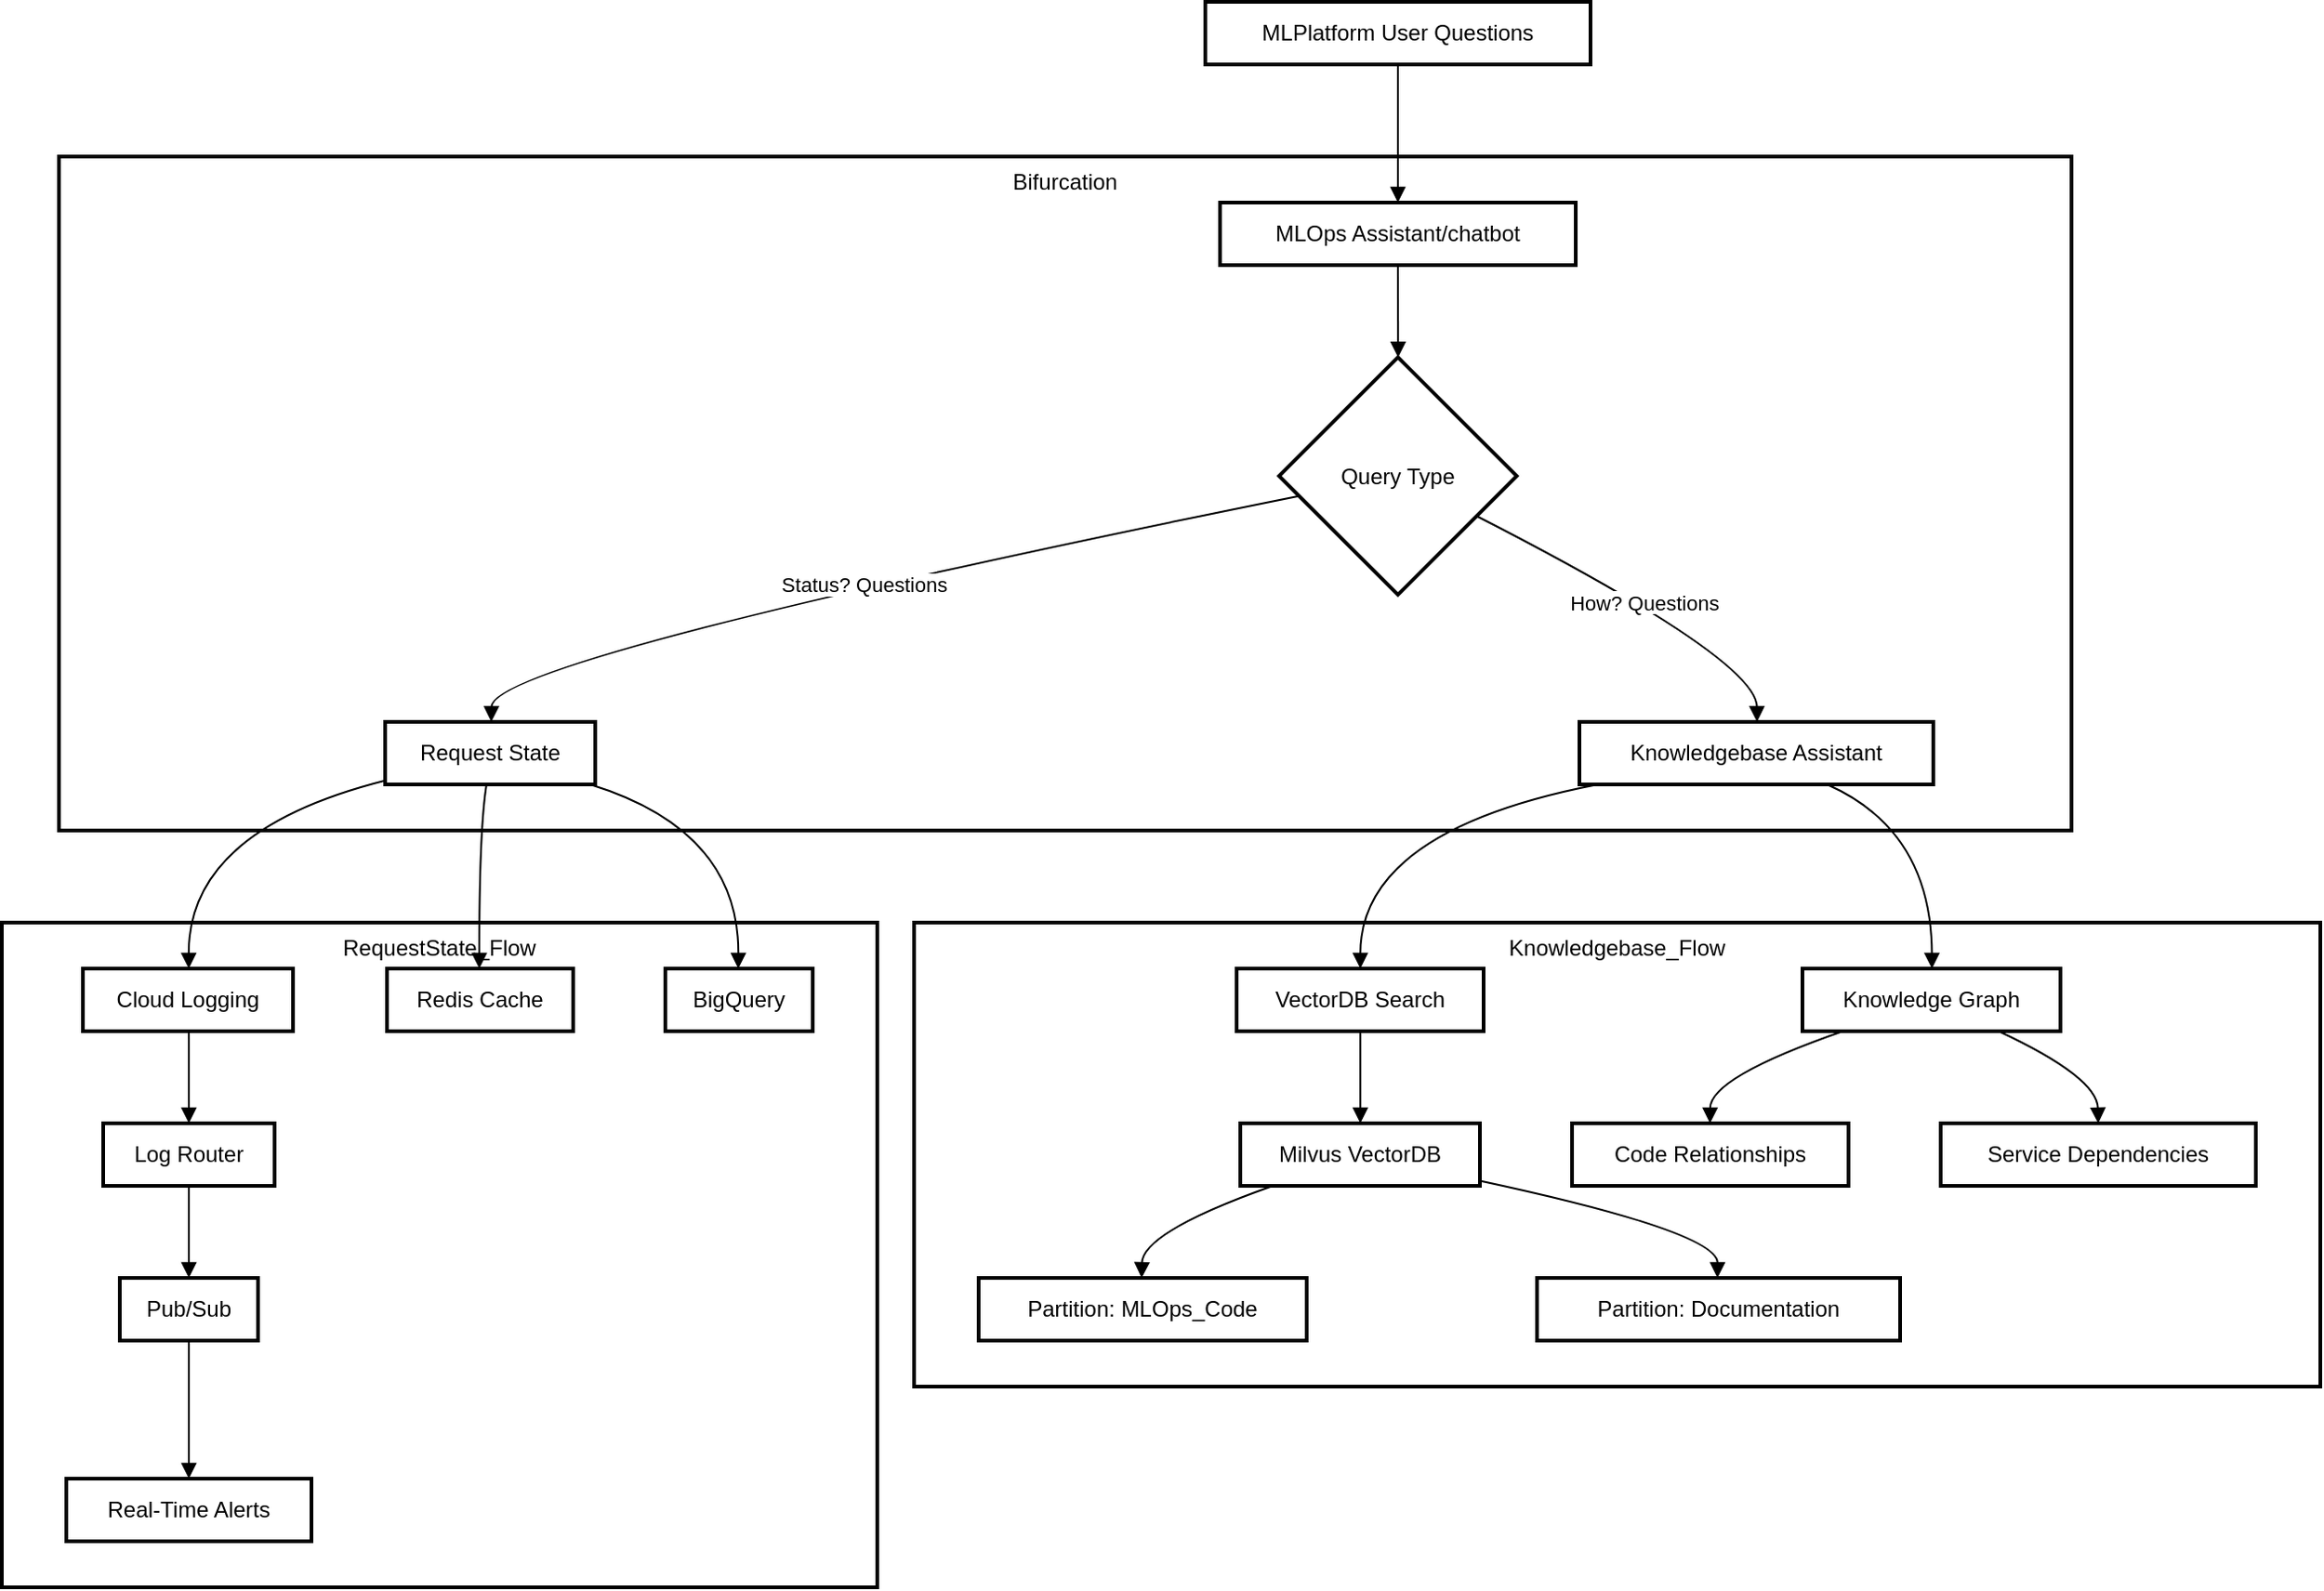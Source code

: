 <mxfile version="21.6.8" type="device">
  <diagram name="Page-1" id="baFfhMriAgWYs-Ue_QEE">
    <mxGraphModel dx="1656" dy="818" grid="1" gridSize="10" guides="1" tooltips="1" connect="1" arrows="1" fold="1" page="1" pageScale="1" pageWidth="850" pageHeight="1100" math="0" shadow="0">
      <root>
        <mxCell id="0" />
        <mxCell id="1" parent="0" />
        <mxCell id="qeofWkXyxUxeW2VtgWyz-1" value="RequestState_Flow" style="whiteSpace=wrap;strokeWidth=2;verticalAlign=top;" vertex="1" parent="1">
          <mxGeometry x="20" y="520" width="475" height="361" as="geometry" />
        </mxCell>
        <mxCell id="qeofWkXyxUxeW2VtgWyz-2" value="Cloud Logging" style="whiteSpace=wrap;strokeWidth=2;" vertex="1" parent="1">
          <mxGeometry x="64" y="545" width="114" height="34" as="geometry" />
        </mxCell>
        <mxCell id="qeofWkXyxUxeW2VtgWyz-3" value="Redis Cache" style="whiteSpace=wrap;strokeWidth=2;" vertex="1" parent="1">
          <mxGeometry x="229" y="545" width="101" height="34" as="geometry" />
        </mxCell>
        <mxCell id="qeofWkXyxUxeW2VtgWyz-4" value="BigQuery" style="whiteSpace=wrap;strokeWidth=2;" vertex="1" parent="1">
          <mxGeometry x="380" y="545" width="80" height="34" as="geometry" />
        </mxCell>
        <mxCell id="qeofWkXyxUxeW2VtgWyz-5" value="Log Router" style="whiteSpace=wrap;strokeWidth=2;" vertex="1" parent="1">
          <mxGeometry x="75" y="629" width="93" height="34" as="geometry" />
        </mxCell>
        <mxCell id="qeofWkXyxUxeW2VtgWyz-6" value="Pub/Sub" style="whiteSpace=wrap;strokeWidth=2;" vertex="1" parent="1">
          <mxGeometry x="84" y="713" width="75" height="34" as="geometry" />
        </mxCell>
        <mxCell id="qeofWkXyxUxeW2VtgWyz-7" value="Real-Time Alerts" style="whiteSpace=wrap;strokeWidth=2;" vertex="1" parent="1">
          <mxGeometry x="55" y="822" width="133" height="34" as="geometry" />
        </mxCell>
        <mxCell id="qeofWkXyxUxeW2VtgWyz-8" value="Knowledgebase_Flow" style="whiteSpace=wrap;strokeWidth=2;verticalAlign=top;" vertex="1" parent="1">
          <mxGeometry x="515" y="520" width="763" height="252" as="geometry" />
        </mxCell>
        <mxCell id="qeofWkXyxUxeW2VtgWyz-9" value="VectorDB Search" style="whiteSpace=wrap;strokeWidth=2;" vertex="1" parent="1">
          <mxGeometry x="690" y="545" width="134" height="34" as="geometry" />
        </mxCell>
        <mxCell id="qeofWkXyxUxeW2VtgWyz-10" value="Knowledge Graph" style="whiteSpace=wrap;strokeWidth=2;" vertex="1" parent="1">
          <mxGeometry x="997" y="545" width="140" height="34" as="geometry" />
        </mxCell>
        <mxCell id="qeofWkXyxUxeW2VtgWyz-11" value="Milvus VectorDB" style="whiteSpace=wrap;strokeWidth=2;" vertex="1" parent="1">
          <mxGeometry x="692" y="629" width="130" height="34" as="geometry" />
        </mxCell>
        <mxCell id="qeofWkXyxUxeW2VtgWyz-12" value="Partition: MLOps_Code" style="whiteSpace=wrap;strokeWidth=2;" vertex="1" parent="1">
          <mxGeometry x="550" y="713" width="178" height="34" as="geometry" />
        </mxCell>
        <mxCell id="qeofWkXyxUxeW2VtgWyz-13" value="Partition: Documentation" style="whiteSpace=wrap;strokeWidth=2;" vertex="1" parent="1">
          <mxGeometry x="853" y="713" width="197" height="34" as="geometry" />
        </mxCell>
        <mxCell id="qeofWkXyxUxeW2VtgWyz-14" value="Code Relationships" style="whiteSpace=wrap;strokeWidth=2;" vertex="1" parent="1">
          <mxGeometry x="872" y="629" width="150" height="34" as="geometry" />
        </mxCell>
        <mxCell id="qeofWkXyxUxeW2VtgWyz-15" value="Service Dependencies" style="whiteSpace=wrap;strokeWidth=2;" vertex="1" parent="1">
          <mxGeometry x="1072" y="629" width="171" height="34" as="geometry" />
        </mxCell>
        <mxCell id="qeofWkXyxUxeW2VtgWyz-16" value="Bifurcation" style="whiteSpace=wrap;strokeWidth=2;verticalAlign=top;" vertex="1" parent="1">
          <mxGeometry x="51" y="104" width="1092" height="366" as="geometry" />
        </mxCell>
        <mxCell id="qeofWkXyxUxeW2VtgWyz-17" value="Query Type" style="rhombus;strokeWidth=2;whiteSpace=wrap;" vertex="1" parent="1">
          <mxGeometry x="713" y="213" width="129" height="129" as="geometry" />
        </mxCell>
        <mxCell id="qeofWkXyxUxeW2VtgWyz-18" value="MLOps Assistant/chatbot" style="whiteSpace=wrap;strokeWidth=2;" vertex="1" parent="1">
          <mxGeometry x="681" y="129" width="193" height="34" as="geometry" />
        </mxCell>
        <mxCell id="qeofWkXyxUxeW2VtgWyz-19" value="Knowledgebase Assistant" style="whiteSpace=wrap;strokeWidth=2;" vertex="1" parent="1">
          <mxGeometry x="876" y="411" width="192" height="34" as="geometry" />
        </mxCell>
        <mxCell id="qeofWkXyxUxeW2VtgWyz-20" value="Request State" style="whiteSpace=wrap;strokeWidth=2;" vertex="1" parent="1">
          <mxGeometry x="228" y="411" width="114" height="34" as="geometry" />
        </mxCell>
        <mxCell id="qeofWkXyxUxeW2VtgWyz-21" value="MLPlatform User Questions" style="whiteSpace=wrap;strokeWidth=2;" vertex="1" parent="1">
          <mxGeometry x="673" y="20" width="209" height="34" as="geometry" />
        </mxCell>
        <mxCell id="qeofWkXyxUxeW2VtgWyz-22" value="" style="curved=1;startArrow=none;endArrow=block;exitX=0.5;exitY=1;entryX=0.5;entryY=0;rounded=0;" edge="1" parent="1" source="qeofWkXyxUxeW2VtgWyz-21" target="qeofWkXyxUxeW2VtgWyz-18">
          <mxGeometry relative="1" as="geometry">
            <Array as="points" />
          </mxGeometry>
        </mxCell>
        <mxCell id="qeofWkXyxUxeW2VtgWyz-23" value="" style="curved=1;startArrow=none;endArrow=block;exitX=0.5;exitY=1;entryX=0.501;entryY=0;rounded=0;" edge="1" parent="1" source="qeofWkXyxUxeW2VtgWyz-18" target="qeofWkXyxUxeW2VtgWyz-17">
          <mxGeometry relative="1" as="geometry">
            <Array as="points" />
          </mxGeometry>
        </mxCell>
        <mxCell id="qeofWkXyxUxeW2VtgWyz-24" value="How? Questions" style="curved=1;startArrow=none;endArrow=block;exitX=1.001;exitY=0.755;entryX=0.502;entryY=0.005;rounded=0;" edge="1" parent="1" source="qeofWkXyxUxeW2VtgWyz-17" target="qeofWkXyxUxeW2VtgWyz-19">
          <mxGeometry relative="1" as="geometry">
            <Array as="points">
              <mxPoint x="972" y="377" />
            </Array>
          </mxGeometry>
        </mxCell>
        <mxCell id="qeofWkXyxUxeW2VtgWyz-25" value="Status? Questions" style="curved=1;startArrow=none;endArrow=block;exitX=0;exitY=0.601;entryX=0.505;entryY=0.005;rounded=0;" edge="1" parent="1" source="qeofWkXyxUxeW2VtgWyz-17" target="qeofWkXyxUxeW2VtgWyz-20">
          <mxGeometry relative="1" as="geometry">
            <Array as="points">
              <mxPoint x="286" y="377" />
            </Array>
          </mxGeometry>
        </mxCell>
        <mxCell id="qeofWkXyxUxeW2VtgWyz-26" value="" style="curved=1;startArrow=none;endArrow=block;exitX=0.048;exitY=1.005;entryX=0.501;entryY=0.005;rounded=0;" edge="1" parent="1" source="qeofWkXyxUxeW2VtgWyz-19" target="qeofWkXyxUxeW2VtgWyz-9">
          <mxGeometry relative="1" as="geometry">
            <Array as="points">
              <mxPoint x="757" y="470" />
            </Array>
          </mxGeometry>
        </mxCell>
        <mxCell id="qeofWkXyxUxeW2VtgWyz-27" value="" style="curved=1;startArrow=none;endArrow=block;exitX=0.702;exitY=1.005;entryX=0.502;entryY=0.005;rounded=0;" edge="1" parent="1" source="qeofWkXyxUxeW2VtgWyz-19" target="qeofWkXyxUxeW2VtgWyz-10">
          <mxGeometry relative="1" as="geometry">
            <Array as="points">
              <mxPoint x="1067" y="470" />
            </Array>
          </mxGeometry>
        </mxCell>
        <mxCell id="qeofWkXyxUxeW2VtgWyz-28" value="" style="curved=1;startArrow=none;endArrow=block;exitX=0.501;exitY=1.005;entryX=0.501;entryY=0.005;rounded=0;" edge="1" parent="1" source="qeofWkXyxUxeW2VtgWyz-9" target="qeofWkXyxUxeW2VtgWyz-11">
          <mxGeometry relative="1" as="geometry">
            <Array as="points" />
          </mxGeometry>
        </mxCell>
        <mxCell id="qeofWkXyxUxeW2VtgWyz-29" value="" style="curved=1;startArrow=none;endArrow=block;exitX=0.132;exitY=1.005;entryX=0.497;entryY=0.005;rounded=0;" edge="1" parent="1" source="qeofWkXyxUxeW2VtgWyz-11" target="qeofWkXyxUxeW2VtgWyz-12">
          <mxGeometry relative="1" as="geometry">
            <Array as="points">
              <mxPoint x="639" y="688" />
            </Array>
          </mxGeometry>
        </mxCell>
        <mxCell id="qeofWkXyxUxeW2VtgWyz-30" value="" style="curved=1;startArrow=none;endArrow=block;exitX=0.999;exitY=0.918;entryX=0.497;entryY=0.005;rounded=0;" edge="1" parent="1" source="qeofWkXyxUxeW2VtgWyz-11" target="qeofWkXyxUxeW2VtgWyz-13">
          <mxGeometry relative="1" as="geometry">
            <Array as="points">
              <mxPoint x="951" y="688" />
            </Array>
          </mxGeometry>
        </mxCell>
        <mxCell id="qeofWkXyxUxeW2VtgWyz-31" value="" style="curved=1;startArrow=none;endArrow=block;exitX=0.154;exitY=1.005;entryX=0.499;entryY=0.005;rounded=0;" edge="1" parent="1" source="qeofWkXyxUxeW2VtgWyz-10" target="qeofWkXyxUxeW2VtgWyz-14">
          <mxGeometry relative="1" as="geometry">
            <Array as="points">
              <mxPoint x="947" y="604" />
            </Array>
          </mxGeometry>
        </mxCell>
        <mxCell id="qeofWkXyxUxeW2VtgWyz-32" value="" style="curved=1;startArrow=none;endArrow=block;exitX=0.763;exitY=1.005;entryX=0.5;entryY=0.005;rounded=0;" edge="1" parent="1" source="qeofWkXyxUxeW2VtgWyz-10" target="qeofWkXyxUxeW2VtgWyz-15">
          <mxGeometry relative="1" as="geometry">
            <Array as="points">
              <mxPoint x="1157" y="604" />
            </Array>
          </mxGeometry>
        </mxCell>
        <mxCell id="qeofWkXyxUxeW2VtgWyz-33" value="" style="curved=1;startArrow=none;endArrow=block;exitX=0.004;exitY=0.935;entryX=0.504;entryY=0.005;rounded=0;" edge="1" parent="1" source="qeofWkXyxUxeW2VtgWyz-20" target="qeofWkXyxUxeW2VtgWyz-2">
          <mxGeometry relative="1" as="geometry">
            <Array as="points">
              <mxPoint x="121" y="470" />
            </Array>
          </mxGeometry>
        </mxCell>
        <mxCell id="qeofWkXyxUxeW2VtgWyz-34" value="" style="curved=1;startArrow=none;endArrow=block;exitX=0.482;exitY=1.005;entryX=0.496;entryY=0.005;rounded=0;" edge="1" parent="1" source="qeofWkXyxUxeW2VtgWyz-20" target="qeofWkXyxUxeW2VtgWyz-3">
          <mxGeometry relative="1" as="geometry">
            <Array as="points">
              <mxPoint x="279" y="470" />
            </Array>
          </mxGeometry>
        </mxCell>
        <mxCell id="qeofWkXyxUxeW2VtgWyz-35" value="" style="curved=1;startArrow=none;endArrow=block;exitX=0.981;exitY=1.005;entryX=0.495;entryY=0.005;rounded=0;" edge="1" parent="1" source="qeofWkXyxUxeW2VtgWyz-20" target="qeofWkXyxUxeW2VtgWyz-4">
          <mxGeometry relative="1" as="geometry">
            <Array as="points">
              <mxPoint x="420" y="470" />
            </Array>
          </mxGeometry>
        </mxCell>
        <mxCell id="qeofWkXyxUxeW2VtgWyz-36" value="" style="curved=1;startArrow=none;endArrow=block;exitX=0.504;exitY=1.005;entryX=0.5;entryY=0.005;rounded=0;" edge="1" parent="1" source="qeofWkXyxUxeW2VtgWyz-2" target="qeofWkXyxUxeW2VtgWyz-5">
          <mxGeometry relative="1" as="geometry">
            <Array as="points" />
          </mxGeometry>
        </mxCell>
        <mxCell id="qeofWkXyxUxeW2VtgWyz-37" value="" style="curved=1;startArrow=none;endArrow=block;exitX=0.5;exitY=1.005;entryX=0.5;entryY=0.005;rounded=0;" edge="1" parent="1" source="qeofWkXyxUxeW2VtgWyz-5" target="qeofWkXyxUxeW2VtgWyz-6">
          <mxGeometry relative="1" as="geometry">
            <Array as="points" />
          </mxGeometry>
        </mxCell>
        <mxCell id="qeofWkXyxUxeW2VtgWyz-38" value="" style="curved=1;startArrow=none;endArrow=block;exitX=0.5;exitY=1.005;entryX=0.5;entryY=0.005;rounded=0;" edge="1" parent="1" source="qeofWkXyxUxeW2VtgWyz-6" target="qeofWkXyxUxeW2VtgWyz-7">
          <mxGeometry relative="1" as="geometry">
            <Array as="points" />
          </mxGeometry>
        </mxCell>
      </root>
    </mxGraphModel>
  </diagram>
</mxfile>
